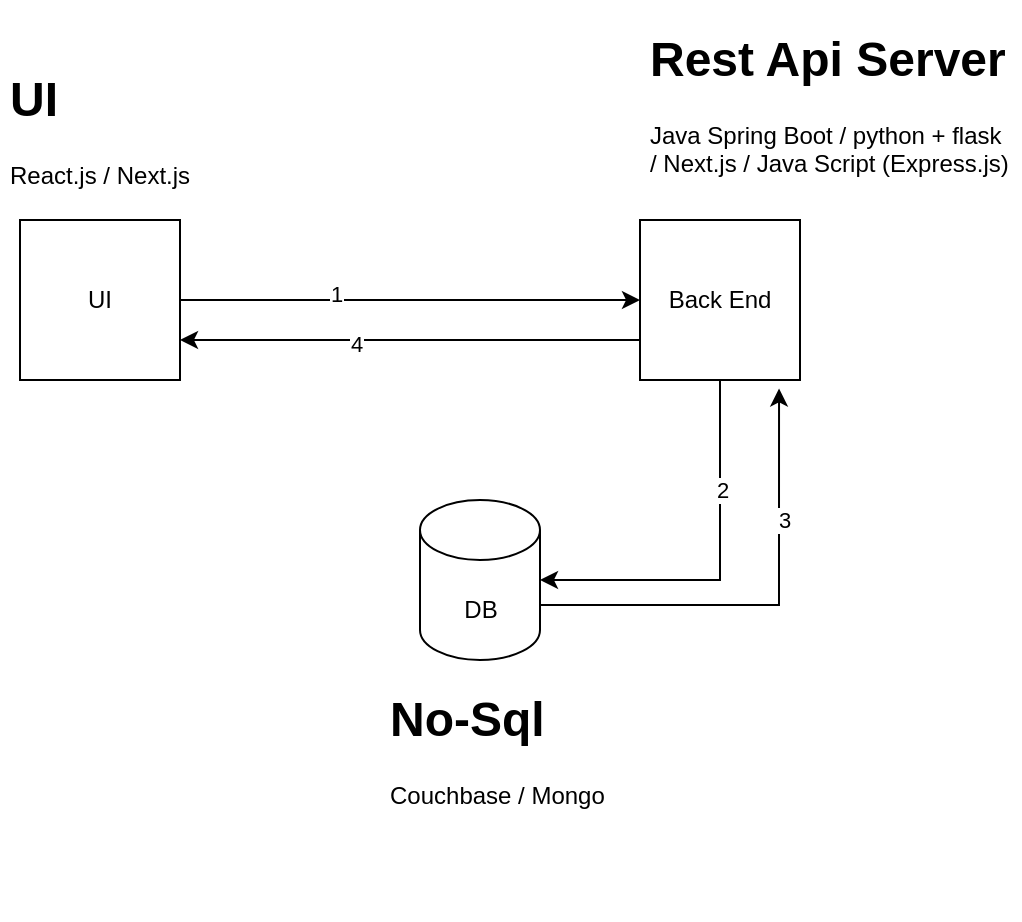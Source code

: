 <mxfile version="22.1.18" type="device">
  <diagram name="Page-1" id="kxbQNstv3DW5atoGjj-q">
    <mxGraphModel dx="887" dy="471" grid="1" gridSize="10" guides="1" tooltips="1" connect="1" arrows="1" fold="1" page="1" pageScale="1" pageWidth="850" pageHeight="1100" math="0" shadow="0">
      <root>
        <mxCell id="0" />
        <mxCell id="1" parent="0" />
        <mxCell id="FloDfBj_NZVXO9WBRrSj-41" value="" style="group" vertex="1" connectable="0" parent="1">
          <mxGeometry x="160" y="10" width="510" height="450" as="geometry" />
        </mxCell>
        <mxCell id="FloDfBj_NZVXO9WBRrSj-39" value="&lt;h1&gt;No-Sql&lt;/h1&gt;&lt;div&gt;Couchbase / Mongo&amp;nbsp;&lt;/div&gt;" style="text;html=1;strokeColor=none;fillColor=none;spacing=5;spacingTop=-20;whiteSpace=wrap;overflow=hidden;rounded=0;" vertex="1" parent="FloDfBj_NZVXO9WBRrSj-41">
          <mxGeometry x="190" y="330" width="190" height="120" as="geometry" />
        </mxCell>
        <mxCell id="FloDfBj_NZVXO9WBRrSj-40" value="" style="group" vertex="1" connectable="0" parent="FloDfBj_NZVXO9WBRrSj-41">
          <mxGeometry width="510" height="320" as="geometry" />
        </mxCell>
        <mxCell id="FloDfBj_NZVXO9WBRrSj-1" value="" style="shape=cylinder3;whiteSpace=wrap;html=1;boundedLbl=1;backgroundOutline=1;size=15;" vertex="1" parent="FloDfBj_NZVXO9WBRrSj-40">
          <mxGeometry x="210" y="240" width="60" height="80" as="geometry" />
        </mxCell>
        <mxCell id="FloDfBj_NZVXO9WBRrSj-6" value="DB" style="text;html=1;align=center;verticalAlign=middle;resizable=0;points=[];autosize=1;strokeColor=none;fillColor=none;" vertex="1" parent="FloDfBj_NZVXO9WBRrSj-40">
          <mxGeometry x="220" y="280" width="40" height="30" as="geometry" />
        </mxCell>
        <mxCell id="FloDfBj_NZVXO9WBRrSj-9" value="UI" style="whiteSpace=wrap;html=1;aspect=fixed;" vertex="1" parent="FloDfBj_NZVXO9WBRrSj-40">
          <mxGeometry x="10" y="100" width="80" height="80" as="geometry" />
        </mxCell>
        <mxCell id="FloDfBj_NZVXO9WBRrSj-29" style="edgeStyle=orthogonalEdgeStyle;rounded=0;orthogonalLoop=1;jettySize=auto;html=1;exitX=0;exitY=0.75;exitDx=0;exitDy=0;entryX=1;entryY=0.75;entryDx=0;entryDy=0;" edge="1" parent="FloDfBj_NZVXO9WBRrSj-40" source="FloDfBj_NZVXO9WBRrSj-10" target="FloDfBj_NZVXO9WBRrSj-9">
          <mxGeometry relative="1" as="geometry" />
        </mxCell>
        <mxCell id="FloDfBj_NZVXO9WBRrSj-35" value="4" style="edgeLabel;html=1;align=center;verticalAlign=middle;resizable=0;points=[];" vertex="1" connectable="0" parent="FloDfBj_NZVXO9WBRrSj-29">
          <mxGeometry x="0.235" y="2" relative="1" as="geometry">
            <mxPoint as="offset" />
          </mxGeometry>
        </mxCell>
        <mxCell id="FloDfBj_NZVXO9WBRrSj-10" value="Back End" style="whiteSpace=wrap;html=1;aspect=fixed;" vertex="1" parent="FloDfBj_NZVXO9WBRrSj-40">
          <mxGeometry x="320" y="100" width="80" height="80" as="geometry" />
        </mxCell>
        <mxCell id="FloDfBj_NZVXO9WBRrSj-27" style="edgeStyle=orthogonalEdgeStyle;rounded=0;orthogonalLoop=1;jettySize=auto;html=1;exitX=0.5;exitY=1;exitDx=0;exitDy=0;entryX=1;entryY=0.5;entryDx=0;entryDy=0;entryPerimeter=0;" edge="1" parent="FloDfBj_NZVXO9WBRrSj-40" source="FloDfBj_NZVXO9WBRrSj-10" target="FloDfBj_NZVXO9WBRrSj-1">
          <mxGeometry relative="1" as="geometry" />
        </mxCell>
        <mxCell id="FloDfBj_NZVXO9WBRrSj-33" value="2" style="edgeLabel;html=1;align=center;verticalAlign=middle;resizable=0;points=[];" vertex="1" connectable="0" parent="FloDfBj_NZVXO9WBRrSj-27">
          <mxGeometry x="-0.425" y="1" relative="1" as="geometry">
            <mxPoint as="offset" />
          </mxGeometry>
        </mxCell>
        <mxCell id="FloDfBj_NZVXO9WBRrSj-26" style="edgeStyle=orthogonalEdgeStyle;rounded=0;orthogonalLoop=1;jettySize=auto;html=1;exitX=1;exitY=0.5;exitDx=0;exitDy=0;entryX=0;entryY=0.5;entryDx=0;entryDy=0;" edge="1" parent="FloDfBj_NZVXO9WBRrSj-40" source="FloDfBj_NZVXO9WBRrSj-9" target="FloDfBj_NZVXO9WBRrSj-10">
          <mxGeometry relative="1" as="geometry" />
        </mxCell>
        <mxCell id="FloDfBj_NZVXO9WBRrSj-32" value="1" style="edgeLabel;html=1;align=center;verticalAlign=middle;resizable=0;points=[];" vertex="1" connectable="0" parent="FloDfBj_NZVXO9WBRrSj-26">
          <mxGeometry x="-0.326" y="3" relative="1" as="geometry">
            <mxPoint as="offset" />
          </mxGeometry>
        </mxCell>
        <mxCell id="FloDfBj_NZVXO9WBRrSj-28" style="edgeStyle=orthogonalEdgeStyle;rounded=0;orthogonalLoop=1;jettySize=auto;html=1;exitX=1;exitY=0;exitDx=0;exitDy=52.5;exitPerimeter=0;entryX=0.869;entryY=1.053;entryDx=0;entryDy=0;entryPerimeter=0;" edge="1" parent="FloDfBj_NZVXO9WBRrSj-40" source="FloDfBj_NZVXO9WBRrSj-1" target="FloDfBj_NZVXO9WBRrSj-10">
          <mxGeometry relative="1" as="geometry" />
        </mxCell>
        <mxCell id="FloDfBj_NZVXO9WBRrSj-34" value="3" style="edgeLabel;html=1;align=center;verticalAlign=middle;resizable=0;points=[];" vertex="1" connectable="0" parent="FloDfBj_NZVXO9WBRrSj-28">
          <mxGeometry x="0.427" y="-2" relative="1" as="geometry">
            <mxPoint as="offset" />
          </mxGeometry>
        </mxCell>
        <mxCell id="FloDfBj_NZVXO9WBRrSj-37" value="&lt;h1&gt;UI&lt;/h1&gt;&lt;div&gt;React.js / Next.js&amp;nbsp;&lt;/div&gt;" style="text;html=1;strokeColor=none;fillColor=none;spacing=5;spacingTop=-20;whiteSpace=wrap;overflow=hidden;rounded=0;" vertex="1" parent="FloDfBj_NZVXO9WBRrSj-40">
          <mxGeometry y="20" width="190" height="120" as="geometry" />
        </mxCell>
        <mxCell id="FloDfBj_NZVXO9WBRrSj-38" value="&lt;h1&gt;Rest Api Server&lt;/h1&gt;&lt;div&gt;Java Spring Boot / python + flask / Next.js / Java Script (Express.js)&lt;/div&gt;&lt;div&gt;&lt;br&gt;&lt;/div&gt;" style="text;html=1;strokeColor=none;fillColor=none;spacing=5;spacingTop=-20;whiteSpace=wrap;overflow=hidden;rounded=0;" vertex="1" parent="FloDfBj_NZVXO9WBRrSj-40">
          <mxGeometry x="320" width="190" height="120" as="geometry" />
        </mxCell>
      </root>
    </mxGraphModel>
  </diagram>
</mxfile>
